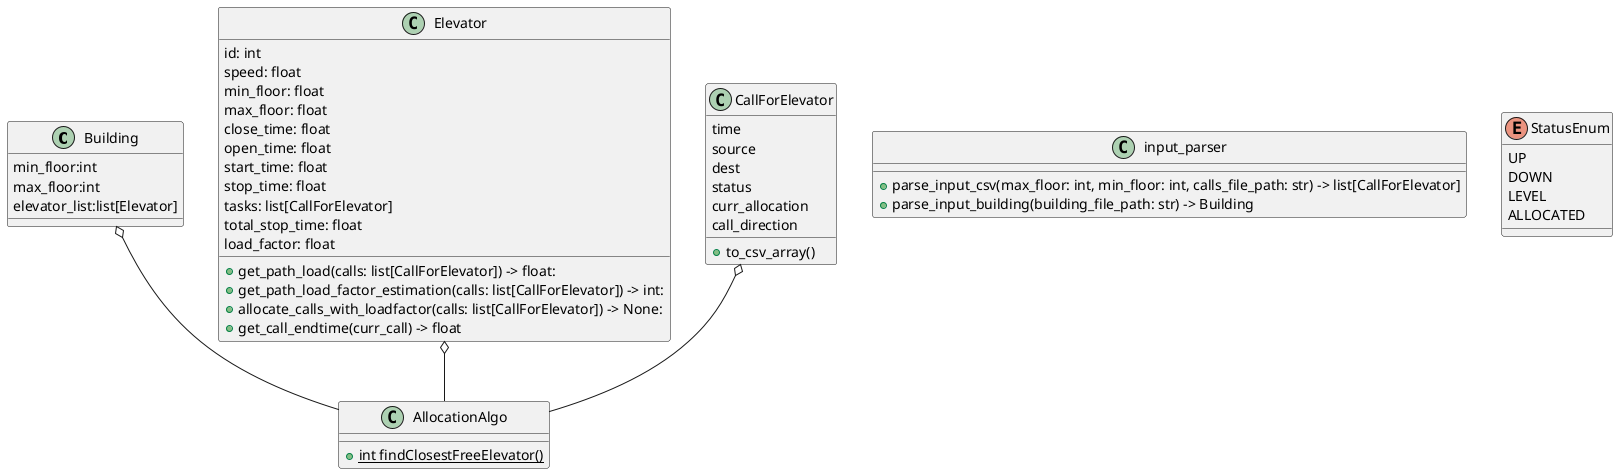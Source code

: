 @startuml
'https://plantuml.com/class-diagram

class Building {
    min_floor:int
    max_floor:int
    elevator_list:list[Elevator]
}

class Elevator {
    id: int
    speed: float
    min_floor: float
    max_floor: float
    close_time: float
    open_time: float
    start_time: float
    stop_time: float
    tasks: list[CallForElevator]
    total_stop_time: float
    load_factor: float

    +get_path_load(calls: list[CallForElevator]) -> float:
    +get_path_load_factor_estimation(calls: list[CallForElevator]) -> int:
    +allocate_calls_with_loadfactor(calls: list[CallForElevator]) -> None:
    +get_call_endtime(curr_call) -> float
}


class CallForElevator{
    time
    source
    dest
    status
    curr_allocation
    call_direction

    +to_csv_array()
}


class AllocationAlgo {
 + {static} int findClosestFreeElevator()

}

class input_parser {

+ parse_input_csv(max_floor: int, min_floor: int, calls_file_path: str) -> list[CallForElevator]
+ parse_input_building(building_file_path: str) -> Building

}

Building o-- AllocationAlgo
Elevator o-- AllocationAlgo
CallForElevator o--	AllocationAlgo

enum StatusEnum {
UP
DOWN
LEVEL
ALLOCATED
}

@enduml